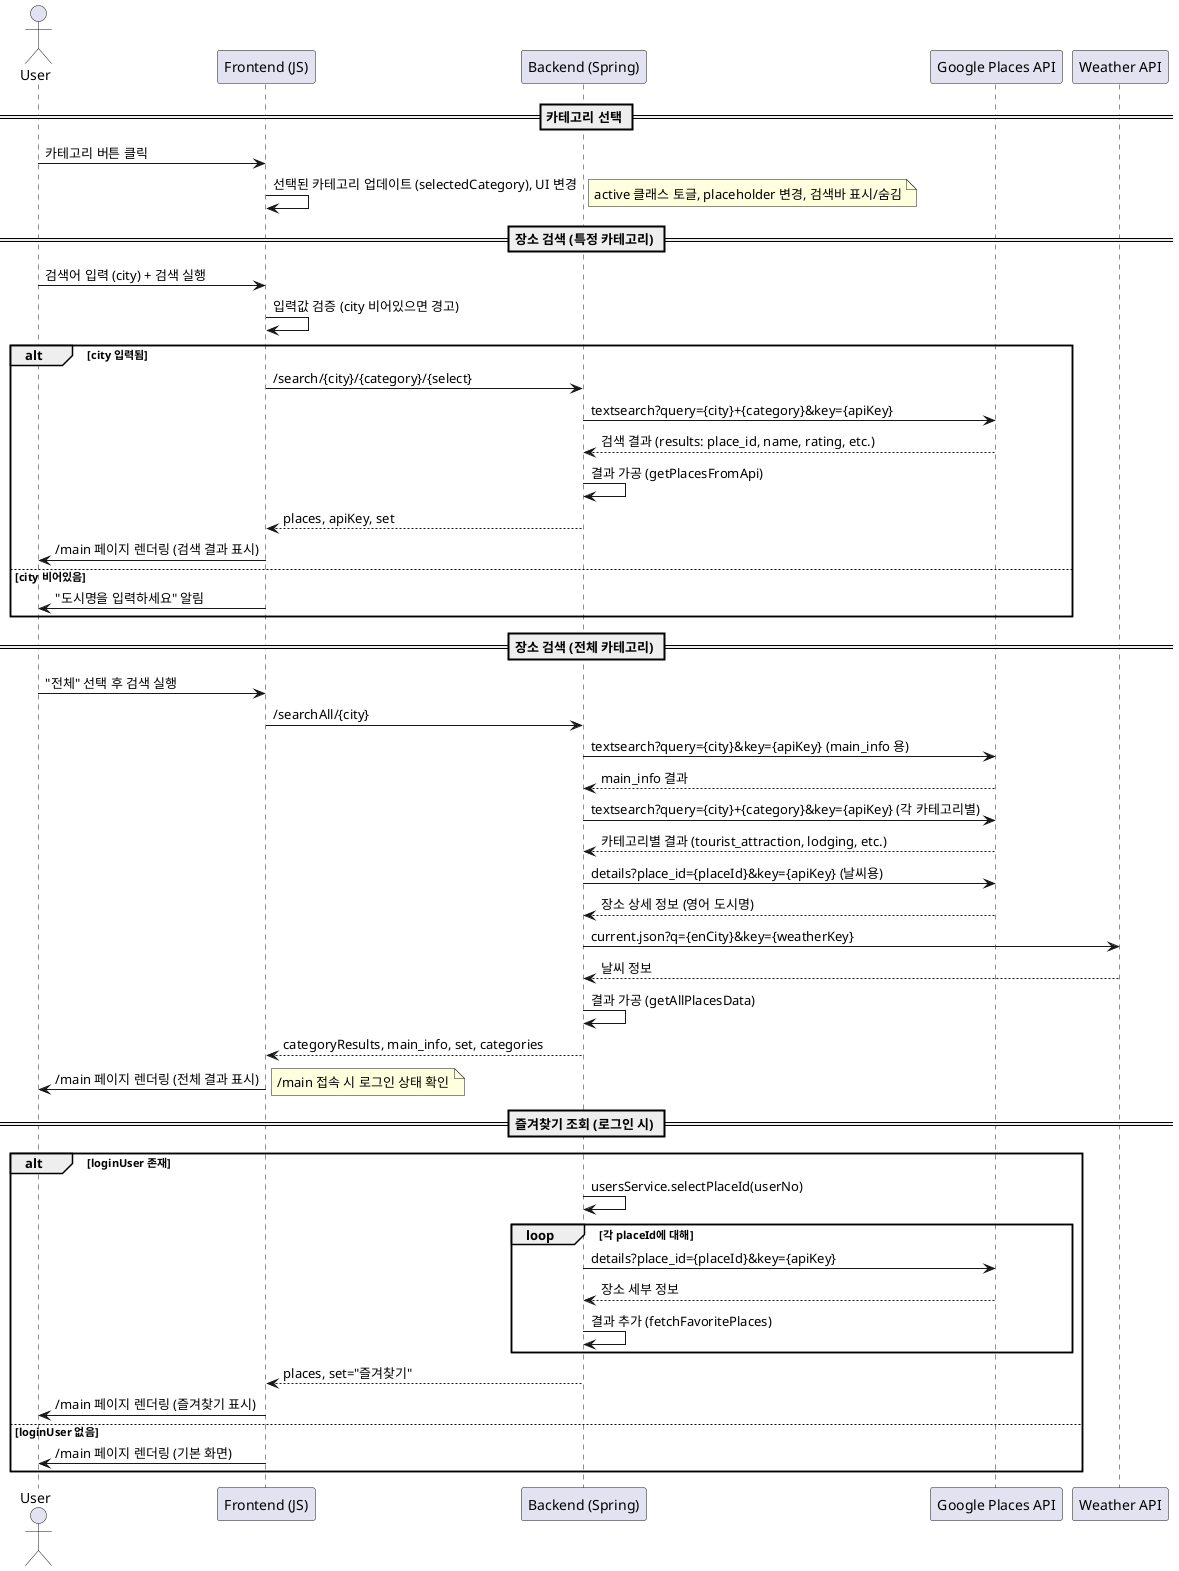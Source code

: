 @startuml
actor User
participant "Frontend (JS)" as Frontend
participant "Backend (Spring)" as Backend
participant "Google Places API" as GoogleAPI
participant "Weather API" as WeatherAPI

== 카테고리 선택 ==
User -> Frontend: 카테고리 버튼 클릭
Frontend -> Frontend: 선택된 카테고리 업데이트 (selectedCategory), UI 변경
note right: active 클래스 토글, placeholder 변경, 검색바 표시/숨김

== 장소 검색 (특정 카테고리) ==
User -> Frontend: 검색어 입력 (city) + 검색 실행
Frontend -> Frontend: 입력값 검증 (city 비어있으면 경고)
alt city 입력됨
    Frontend -> Backend: /search/{city}/{category}/{select}
    Backend -> GoogleAPI: textsearch?query={city}+{category}&key={apiKey}
    GoogleAPI --> Backend: 검색 결과 (results: place_id, name, rating, etc.)
    Backend -> Backend: 결과 가공 (getPlacesFromApi)
    Backend --> Frontend: places, apiKey, set
    Frontend -> User: /main 페이지 렌더링 (검색 결과 표시)
else city 비어있음
    Frontend -> User: "도시명을 입력하세요" 알림
end

== 장소 검색 (전체 카테고리) ==
User -> Frontend: "전체" 선택 후 검색 실행
Frontend -> Backend: /searchAll/{city}
Backend -> GoogleAPI: textsearch?query={city}&key={apiKey} (main_info 용)
GoogleAPI --> Backend: main_info 결과
Backend -> GoogleAPI: textsearch?query={city}+{category}&key={apiKey} (각 카테고리별)
GoogleAPI --> Backend: 카테고리별 결과 (tourist_attraction, lodging, etc.)
Backend -> GoogleAPI: details?place_id={placeId}&key={apiKey} (날씨용)
GoogleAPI --> Backend: 장소 상세 정보 (영어 도시명)
Backend -> WeatherAPI: current.json?q={enCity}&key={weatherKey}
WeatherAPI --> Backend: 날씨 정보
Backend -> Backend: 결과 가공 (getAllPlacesData)
Backend --> Frontend: categoryResults, main_info, set, categories
Frontend -> User: /main 페이지 렌더링 (전체 결과 표시)

== 즐겨찾기 조회 (로그인 시) ==
note right: /main 접속 시 로그인 상태 확인
alt loginUser 존재
    Backend -> Backend: usersService.selectPlaceId(userNo)
    loop 각 placeId에 대해
        Backend -> GoogleAPI: details?place_id={placeId}&key={apiKey}
        GoogleAPI --> Backend: 장소 세부 정보
        Backend -> Backend: 결과 추가 (fetchFavoritePlaces)
    end
    Backend --> Frontend: places, set="즐겨찾기"
    Frontend -> User: /main 페이지 렌더링 (즐겨찾기 표시)
else loginUser 없음
    Frontend -> User: /main 페이지 렌더링 (기본 화면)
end

@enduml